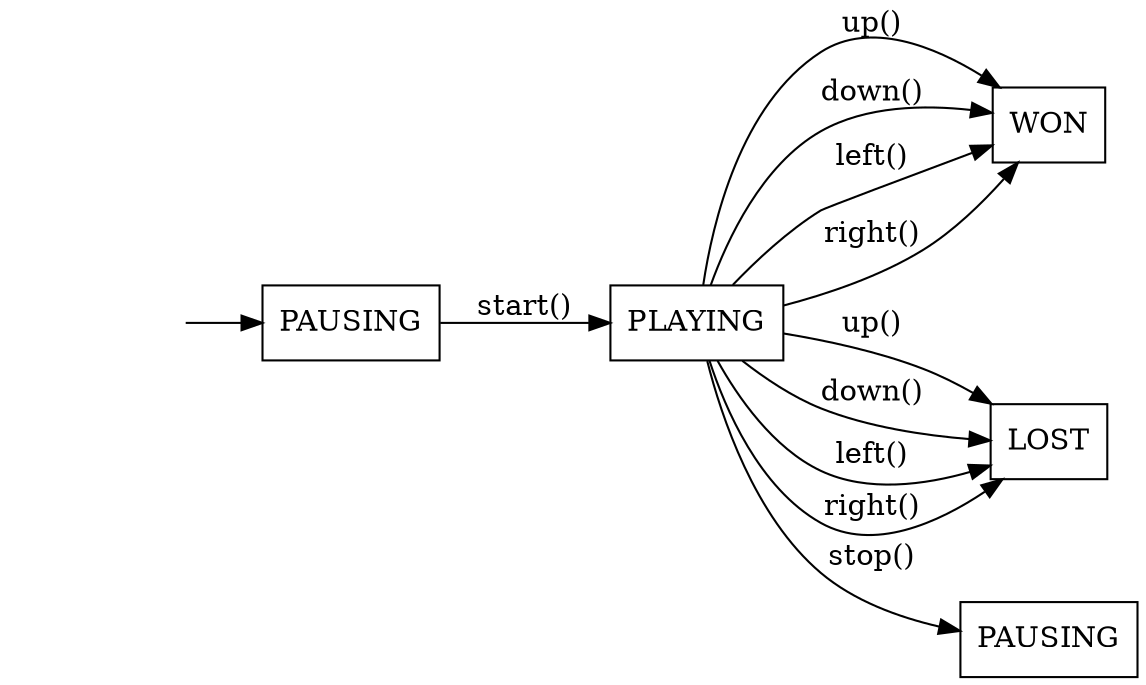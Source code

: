 digraph finite_state_machine {
    rankdir=LR;
    size="8,5"
    node [shape = box]; WON LOST;
    node [shape = box]; PLAYING PAUSING;
    node [shape = box; label = "PAUSING"]; PLAYING PAUSING_END;
    node [style = invis]; INITIAL
    INITIAL -> PAUSING;
    
    PAUSING -> PLAYING [label="start()"];

    PLAYING -> PAUSING_END [label="stop()"];

    PLAYING -> WON [label="up()"];
    PLAYING -> WON [label="down()"];
    PLAYING -> WON [label="left()"];
    PLAYING -> WON [label="right()"];

    PLAYING -> LOST [label="up()"];
    PLAYING -> LOST [label="down()"];
    PLAYING -> LOST [label="left()"];
    PLAYING -> LOST [label="right()"];
}


